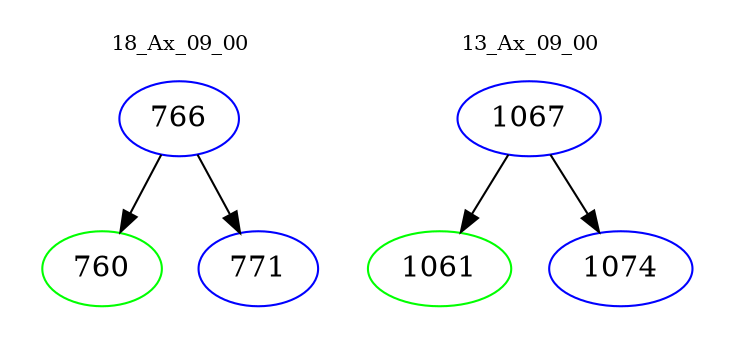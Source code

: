 digraph{
subgraph cluster_0 {
color = white
label = "18_Ax_09_00";
fontsize=10;
T0_766 [label="766", color="blue"]
T0_766 -> T0_760 [color="black"]
T0_760 [label="760", color="green"]
T0_766 -> T0_771 [color="black"]
T0_771 [label="771", color="blue"]
}
subgraph cluster_1 {
color = white
label = "13_Ax_09_00";
fontsize=10;
T1_1067 [label="1067", color="blue"]
T1_1067 -> T1_1061 [color="black"]
T1_1061 [label="1061", color="green"]
T1_1067 -> T1_1074 [color="black"]
T1_1074 [label="1074", color="blue"]
}
}
